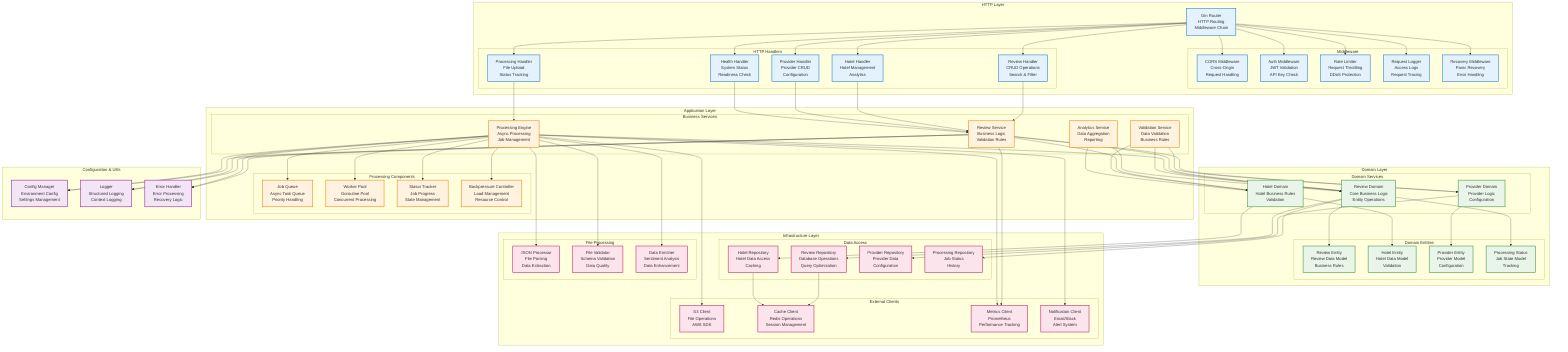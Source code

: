 graph TB
    %% Component Diagram
    %% Shows the internal components and their relationships
    
    subgraph "HTTP Layer"
        Router[Gin Router<br/>HTTP Routing<br/>Middleware Chain]
        
        subgraph "Middleware"
            CORS[CORS Middleware<br/>Cross-Origin<br/>Request Handling]
            Auth[Auth Middleware<br/>JWT Validation<br/>API Key Check]
            RateLimit[Rate Limiter<br/>Request Throttling<br/>DDoS Protection]
            Logging[Request Logger<br/>Access Logs<br/>Request Tracing]
            Recovery[Recovery Middleware<br/>Panic Recovery<br/>Error Handling]
        end
        
        subgraph "HTTP Handlers"
            ReviewHandler[Review Handler<br/>CRUD Operations<br/>Search & Filter]
            HotelHandler[Hotel Handler<br/>Hotel Management<br/>Analytics]
            ProviderHandler[Provider Handler<br/>Provider CRUD<br/>Configuration]
            ProcessingHandler[Processing Handler<br/>File Upload<br/>Status Tracking]
            HealthHandler[Health Handler<br/>System Status<br/>Readiness Check]
        end
    end
    
    subgraph "Application Layer"
        subgraph "Business Services"
            ReviewService[Review Service<br/>Business Logic<br/>Validation Rules]
            ProcessingEngine[Processing Engine<br/>Async Processing<br/>Job Management]
            ValidationService[Validation Service<br/>Data Validation<br/>Business Rules]
            AnalyticsService[Analytics Service<br/>Data Aggregation<br/>Reporting]
        end
        
        subgraph "Processing Components"
            JobQueue[Job Queue<br/>Async Task Queue<br/>Priority Handling]
            WorkerPool[Worker Pool<br/>Goroutine Pool<br/>Concurrent Processing]
            StatusTracker[Status Tracker<br/>Job Progress<br/>State Management]
            BackpressureController[Backpressure Controller<br/>Load Management<br/>Resource Control]
        end
    end
    
    subgraph "Domain Layer"
        subgraph "Domain Services"
            ReviewDomain[Review Domain<br/>Core Business Logic<br/>Entity Operations]
            HotelDomain[Hotel Domain<br/>Hotel Business Rules<br/>Validation]
            ProviderDomain[Provider Domain<br/>Provider Logic<br/>Configuration]
        end
        
        subgraph "Domain Entities"
            Review[Review Entity<br/>Review Data Model<br/>Business Rules]
            Hotel[Hotel Entity<br/>Hotel Data Model<br/>Validation]
            Provider[Provider Entity<br/>Provider Model<br/>Configuration]
            ProcessingStatus[Processing Status<br/>Job State Model<br/>Tracking]
        end
    end
    
    subgraph "Infrastructure Layer"
        subgraph "Data Access"
            ReviewRepo[Review Repository<br/>Database Operations<br/>Query Optimization]
            HotelRepo[Hotel Repository<br/>Hotel Data Access<br/>Caching]
            ProviderRepo[Provider Repository<br/>Provider Data<br/>Configuration]
            ProcessingRepo[Processing Repository<br/>Job Status<br/>History]
        end
        
        subgraph "External Clients"
            S3Client[S3 Client<br/>File Operations<br/>AWS SDK]
            CacheClient[Cache Client<br/>Redis Operations<br/>Session Management]
            MetricsClient[Metrics Client<br/>Prometheus<br/>Performance Tracking]
            NotificationClient[Notification Client<br/>Email/Slack<br/>Alert System]
        end
        
        subgraph "File Processing"
            JSONProcessor[JSON Processor<br/>File Parsing<br/>Data Extraction]
            FileValidator[File Validator<br/>Schema Validation<br/>Data Quality]
            DataEnricher[Data Enricher<br/>Sentiment Analysis<br/>Data Enhancement]
        end
    end
    
    subgraph "Configuration & Utils"
        ConfigManager[Config Manager<br/>Environment Config<br/>Settings Management]
        Logger[Logger<br/>Structured Logging<br/>Context Logging]
        ErrorHandler[Error Handler<br/>Error Processing<br/>Recovery Logic]
    end
    
    %% HTTP Layer Connections
    Router --> CORS
    Router --> Auth
    Router --> RateLimit
    Router --> Logging
    Router --> Recovery
    
    Router --> ReviewHandler
    Router --> HotelHandler
    Router --> ProviderHandler
    Router --> ProcessingHandler
    Router --> HealthHandler
    
    %% Handler to Service Connections
    ReviewHandler --> ReviewService
    HotelHandler --> ReviewService
    ProviderHandler --> ReviewService
    ProcessingHandler --> ProcessingEngine
    HealthHandler --> ReviewService
    
    %% Service to Domain Connections
    ReviewService --> ReviewDomain
    ReviewService --> HotelDomain
    ReviewService --> ProviderDomain
    
    ProcessingEngine --> ReviewDomain
    ProcessingEngine --> JobQueue
    ProcessingEngine --> WorkerPool
    ProcessingEngine --> StatusTracker
    ProcessingEngine --> BackpressureController
    
    ValidationService --> ReviewDomain
    ValidationService --> HotelDomain
    ValidationService --> ProviderDomain
    
    AnalyticsService --> ReviewDomain
    AnalyticsService --> HotelDomain
    
    %% Domain to Entity Connections
    ReviewDomain --> Review
    HotelDomain --> Hotel
    ProviderDomain --> Provider
    ReviewDomain --> ProcessingStatus
    
    %% Domain to Repository Connections
    ReviewDomain --> ReviewRepo
    HotelDomain --> HotelRepo
    ProviderDomain --> ProviderRepo
    ReviewDomain --> ProcessingRepo
    
    %% Repository to External Connections
    ReviewRepo --> CacheClient
    HotelRepo --> CacheClient
    
    %% Processing to External Connections
    ProcessingEngine --> S3Client
    ProcessingEngine --> JSONProcessor
    ProcessingEngine --> FileValidator
    ProcessingEngine --> DataEnricher
    ProcessingEngine --> NotificationClient
    
    %% Cross-cutting Concerns
    ReviewService --> MetricsClient
    ProcessingEngine --> MetricsClient
    ReviewService --> Logger
    ProcessingEngine --> Logger
    
    ReviewService --> ErrorHandler
    ProcessingEngine --> ErrorHandler
    
    ReviewService --> ConfigManager
    ProcessingEngine --> ConfigManager
    
    %% Styling
    classDef httpClass fill:#e3f2fd,stroke:#1976d2,stroke-width:2px
    classDef appClass fill:#fff3e0,stroke:#f57c00,stroke-width:2px
    classDef domainClass fill:#e8f5e8,stroke:#388e3c,stroke-width:2px
    classDef infraClass fill:#fce4ec,stroke:#c2185b,stroke-width:2px
    classDef configClass fill:#f3e5f5,stroke:#7b1fa2,stroke-width:2px
    
    class Router,CORS,Auth,RateLimit,Logging,Recovery,ReviewHandler,HotelHandler,ProviderHandler,ProcessingHandler,HealthHandler httpClass
    class ReviewService,ProcessingEngine,ValidationService,AnalyticsService,JobQueue,WorkerPool,StatusTracker,BackpressureController appClass
    class ReviewDomain,HotelDomain,ProviderDomain,Review,Hotel,Provider,ProcessingStatus domainClass
    class ReviewRepo,HotelRepo,ProviderRepo,ProcessingRepo,S3Client,CacheClient,MetricsClient,NotificationClient,JSONProcessor,FileValidator,DataEnricher infraClass
    class ConfigManager,Logger,ErrorHandler configClass